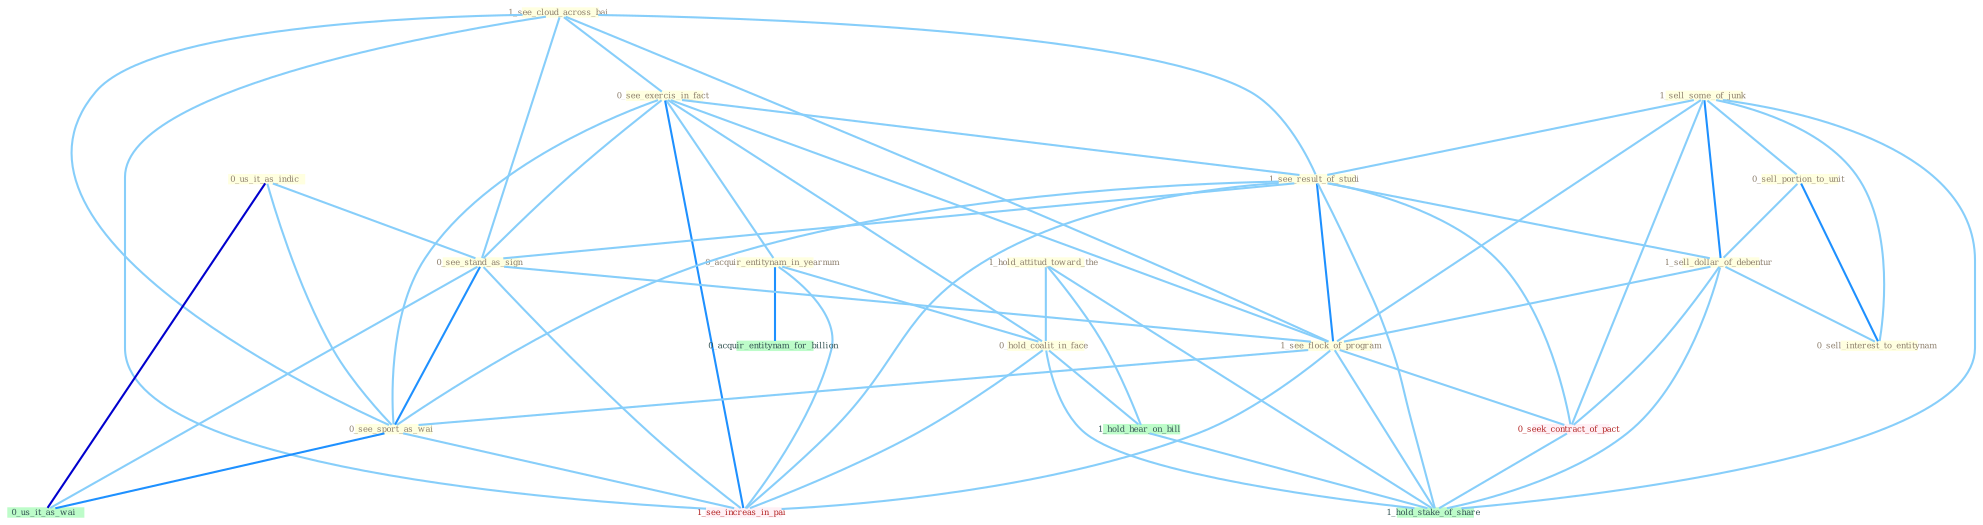 Graph G{ 
    node
    [shape=polygon,style=filled,width=.5,height=.06,color="#BDFCC9",fixedsize=true,fontsize=4,
    fontcolor="#2f4f4f"];
    {node
    [color="#ffffe0", fontcolor="#8b7d6b"] "1_see_cloud_across_bai " "0_see_exercis_in_fact " "0_us_it_as_indic " "1_sell_some_of_junk " "1_see_result_of_studi " "0_sell_portion_to_unit " "0_acquir_entitynam_in_yearnum " "1_sell_dollar_of_debentur " "0_see_stand_as_sign " "1_see_flock_of_program " "1_hold_attitud_toward_the " "0_sell_interest_to_entitynam " "0_see_sport_as_wai " "0_hold_coalit_in_face "}
{node [color="#fff0f5", fontcolor="#b22222"] "0_seek_contract_of_pact " "1_see_increas_in_pai "}
edge [color="#B0E2FF"];

	"1_see_cloud_across_bai " -- "0_see_exercis_in_fact " [w="1", color="#87cefa" ];
	"1_see_cloud_across_bai " -- "1_see_result_of_studi " [w="1", color="#87cefa" ];
	"1_see_cloud_across_bai " -- "0_see_stand_as_sign " [w="1", color="#87cefa" ];
	"1_see_cloud_across_bai " -- "1_see_flock_of_program " [w="1", color="#87cefa" ];
	"1_see_cloud_across_bai " -- "0_see_sport_as_wai " [w="1", color="#87cefa" ];
	"1_see_cloud_across_bai " -- "1_see_increas_in_pai " [w="1", color="#87cefa" ];
	"0_see_exercis_in_fact " -- "1_see_result_of_studi " [w="1", color="#87cefa" ];
	"0_see_exercis_in_fact " -- "0_acquir_entitynam_in_yearnum " [w="1", color="#87cefa" ];
	"0_see_exercis_in_fact " -- "0_see_stand_as_sign " [w="1", color="#87cefa" ];
	"0_see_exercis_in_fact " -- "1_see_flock_of_program " [w="1", color="#87cefa" ];
	"0_see_exercis_in_fact " -- "0_see_sport_as_wai " [w="1", color="#87cefa" ];
	"0_see_exercis_in_fact " -- "0_hold_coalit_in_face " [w="1", color="#87cefa" ];
	"0_see_exercis_in_fact " -- "1_see_increas_in_pai " [w="2", color="#1e90ff" , len=0.8];
	"0_us_it_as_indic " -- "0_see_stand_as_sign " [w="1", color="#87cefa" ];
	"0_us_it_as_indic " -- "0_see_sport_as_wai " [w="1", color="#87cefa" ];
	"0_us_it_as_indic " -- "0_us_it_as_wai " [w="3", color="#0000cd" , len=0.6];
	"1_sell_some_of_junk " -- "1_see_result_of_studi " [w="1", color="#87cefa" ];
	"1_sell_some_of_junk " -- "0_sell_portion_to_unit " [w="1", color="#87cefa" ];
	"1_sell_some_of_junk " -- "1_sell_dollar_of_debentur " [w="2", color="#1e90ff" , len=0.8];
	"1_sell_some_of_junk " -- "1_see_flock_of_program " [w="1", color="#87cefa" ];
	"1_sell_some_of_junk " -- "0_sell_interest_to_entitynam " [w="1", color="#87cefa" ];
	"1_sell_some_of_junk " -- "0_seek_contract_of_pact " [w="1", color="#87cefa" ];
	"1_sell_some_of_junk " -- "1_hold_stake_of_share " [w="1", color="#87cefa" ];
	"1_see_result_of_studi " -- "1_sell_dollar_of_debentur " [w="1", color="#87cefa" ];
	"1_see_result_of_studi " -- "0_see_stand_as_sign " [w="1", color="#87cefa" ];
	"1_see_result_of_studi " -- "1_see_flock_of_program " [w="2", color="#1e90ff" , len=0.8];
	"1_see_result_of_studi " -- "0_see_sport_as_wai " [w="1", color="#87cefa" ];
	"1_see_result_of_studi " -- "0_seek_contract_of_pact " [w="1", color="#87cefa" ];
	"1_see_result_of_studi " -- "1_see_increas_in_pai " [w="1", color="#87cefa" ];
	"1_see_result_of_studi " -- "1_hold_stake_of_share " [w="1", color="#87cefa" ];
	"0_sell_portion_to_unit " -- "1_sell_dollar_of_debentur " [w="1", color="#87cefa" ];
	"0_sell_portion_to_unit " -- "0_sell_interest_to_entitynam " [w="2", color="#1e90ff" , len=0.8];
	"0_acquir_entitynam_in_yearnum " -- "0_hold_coalit_in_face " [w="1", color="#87cefa" ];
	"0_acquir_entitynam_in_yearnum " -- "0_acquir_entitynam_for_billion " [w="2", color="#1e90ff" , len=0.8];
	"0_acquir_entitynam_in_yearnum " -- "1_see_increas_in_pai " [w="1", color="#87cefa" ];
	"1_sell_dollar_of_debentur " -- "1_see_flock_of_program " [w="1", color="#87cefa" ];
	"1_sell_dollar_of_debentur " -- "0_sell_interest_to_entitynam " [w="1", color="#87cefa" ];
	"1_sell_dollar_of_debentur " -- "0_seek_contract_of_pact " [w="1", color="#87cefa" ];
	"1_sell_dollar_of_debentur " -- "1_hold_stake_of_share " [w="1", color="#87cefa" ];
	"0_see_stand_as_sign " -- "1_see_flock_of_program " [w="1", color="#87cefa" ];
	"0_see_stand_as_sign " -- "0_see_sport_as_wai " [w="2", color="#1e90ff" , len=0.8];
	"0_see_stand_as_sign " -- "0_us_it_as_wai " [w="1", color="#87cefa" ];
	"0_see_stand_as_sign " -- "1_see_increas_in_pai " [w="1", color="#87cefa" ];
	"1_see_flock_of_program " -- "0_see_sport_as_wai " [w="1", color="#87cefa" ];
	"1_see_flock_of_program " -- "0_seek_contract_of_pact " [w="1", color="#87cefa" ];
	"1_see_flock_of_program " -- "1_see_increas_in_pai " [w="1", color="#87cefa" ];
	"1_see_flock_of_program " -- "1_hold_stake_of_share " [w="1", color="#87cefa" ];
	"1_hold_attitud_toward_the " -- "0_hold_coalit_in_face " [w="1", color="#87cefa" ];
	"1_hold_attitud_toward_the " -- "1_hold_hear_on_bill " [w="1", color="#87cefa" ];
	"1_hold_attitud_toward_the " -- "1_hold_stake_of_share " [w="1", color="#87cefa" ];
	"0_see_sport_as_wai " -- "0_us_it_as_wai " [w="2", color="#1e90ff" , len=0.8];
	"0_see_sport_as_wai " -- "1_see_increas_in_pai " [w="1", color="#87cefa" ];
	"0_hold_coalit_in_face " -- "1_see_increas_in_pai " [w="1", color="#87cefa" ];
	"0_hold_coalit_in_face " -- "1_hold_hear_on_bill " [w="1", color="#87cefa" ];
	"0_hold_coalit_in_face " -- "1_hold_stake_of_share " [w="1", color="#87cefa" ];
	"0_seek_contract_of_pact " -- "1_hold_stake_of_share " [w="1", color="#87cefa" ];
	"1_hold_hear_on_bill " -- "1_hold_stake_of_share " [w="1", color="#87cefa" ];
}